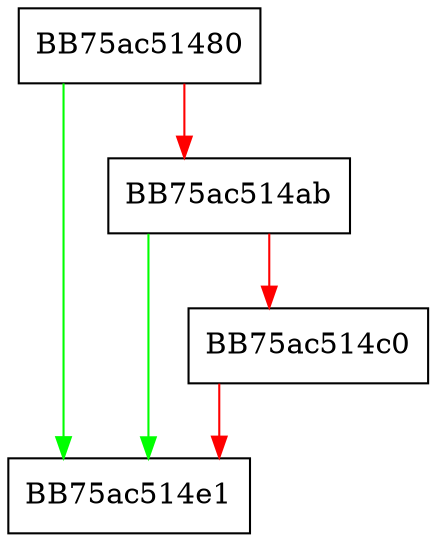 digraph dmg_init_module {
  node [shape="box"];
  graph [splines=ortho];
  BB75ac51480 -> BB75ac514e1 [color="green"];
  BB75ac51480 -> BB75ac514ab [color="red"];
  BB75ac514ab -> BB75ac514e1 [color="green"];
  BB75ac514ab -> BB75ac514c0 [color="red"];
  BB75ac514c0 -> BB75ac514e1 [color="red"];
}
